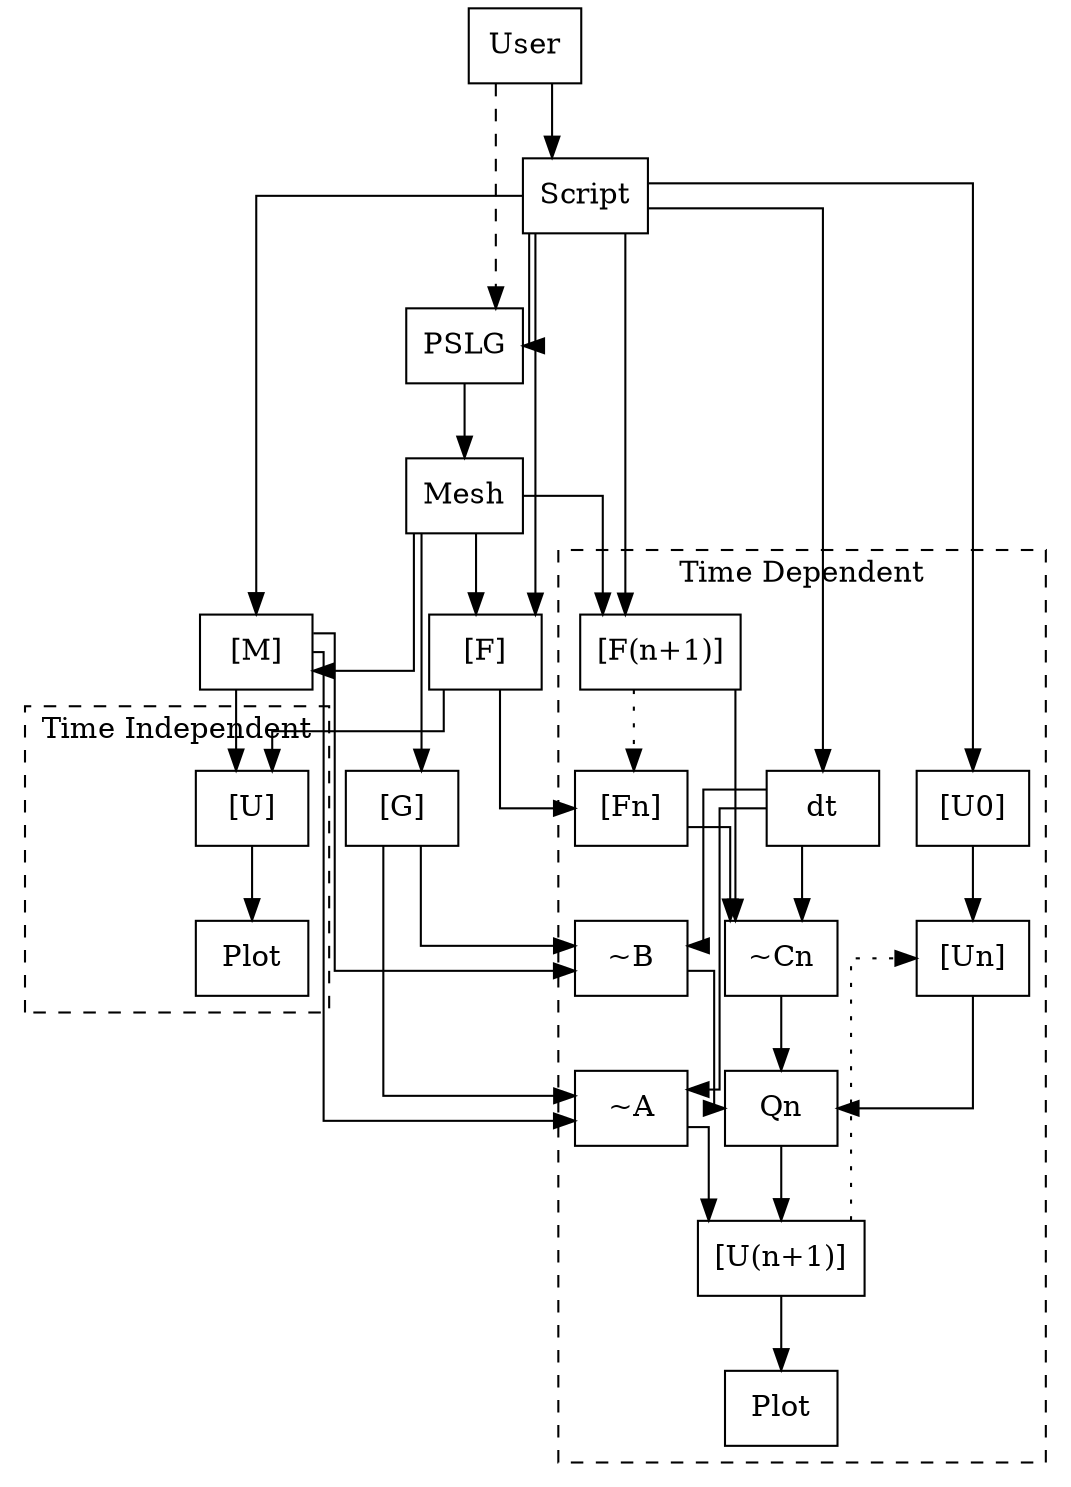 //
// layout.dot
//
// Created on 22-04-2019 by arden
//
digraph layout {
  node [shape=box, nodesep=5.0];
  splines=ortho;
  user [label="User"];
  script [label="Script"];
  pslg [label="PSLG"];
  mesh [label="Mesh"];
  g[label="[G]"];
  m[label="[M]"];
  f[label="[F]"];

  user -> script
  script -> pslg;
  pslg -> mesh;
  user -> pslg[style=dashed];
  mesh -> g;
  script -> m;
  mesh -> m;
  script -> f;
  mesh -> f;

  subgraph cluster_0 {
    label="Time Dependent"
    graph[style=dashed];
    tdu0[label="[U0]"];
    tdun[label="[Un]"];
    tdfn[label="[Fn]"];
    tdfnp[label="[F(n+1)]"];
    tddt[label="dt"];
    tdta[label="~A"];
    tdtb[label="~B"];
    tdtcn[label="~Cn"];
    tdqn[label="Qn"];
    tdunp[label="[U(n+1)]"];
    tdp[label="Plot"];
    tddt -> tdta;
    tddt -> tdtb;
    tddt -> tdtcn;
    tdfn -> tdtcn;
    tdfnp -> tdtcn;
    tdtb -> tdqn;
    tdtcn -> tdqn;
    tdun -> tdqn;
    tdta -> tdunp;
    tdqn -> tdunp;
    tdu0 -> tdun;
    tdfnp -> tdfn[style=dotted];
    tdunp -> tdun[style=dotted];
    tdunp -> tdp;
  }
  g -> tdta;
  m -> tdta;
  g -> tdtb;
  m -> tdtb;
  script->tdu0;
  script->tddt;
  f->tdfn;
  script -> tdfnp;
  mesh -> tdfnp;

  subgraph cluster_1 {
    label="Time Independent"
    graph[style=dashed];

    tiu[label="[U]"];
    tip[label="Plot"];
    tiu -> tip;
  }
  m -> tiu;
  f -> tiu;
}
